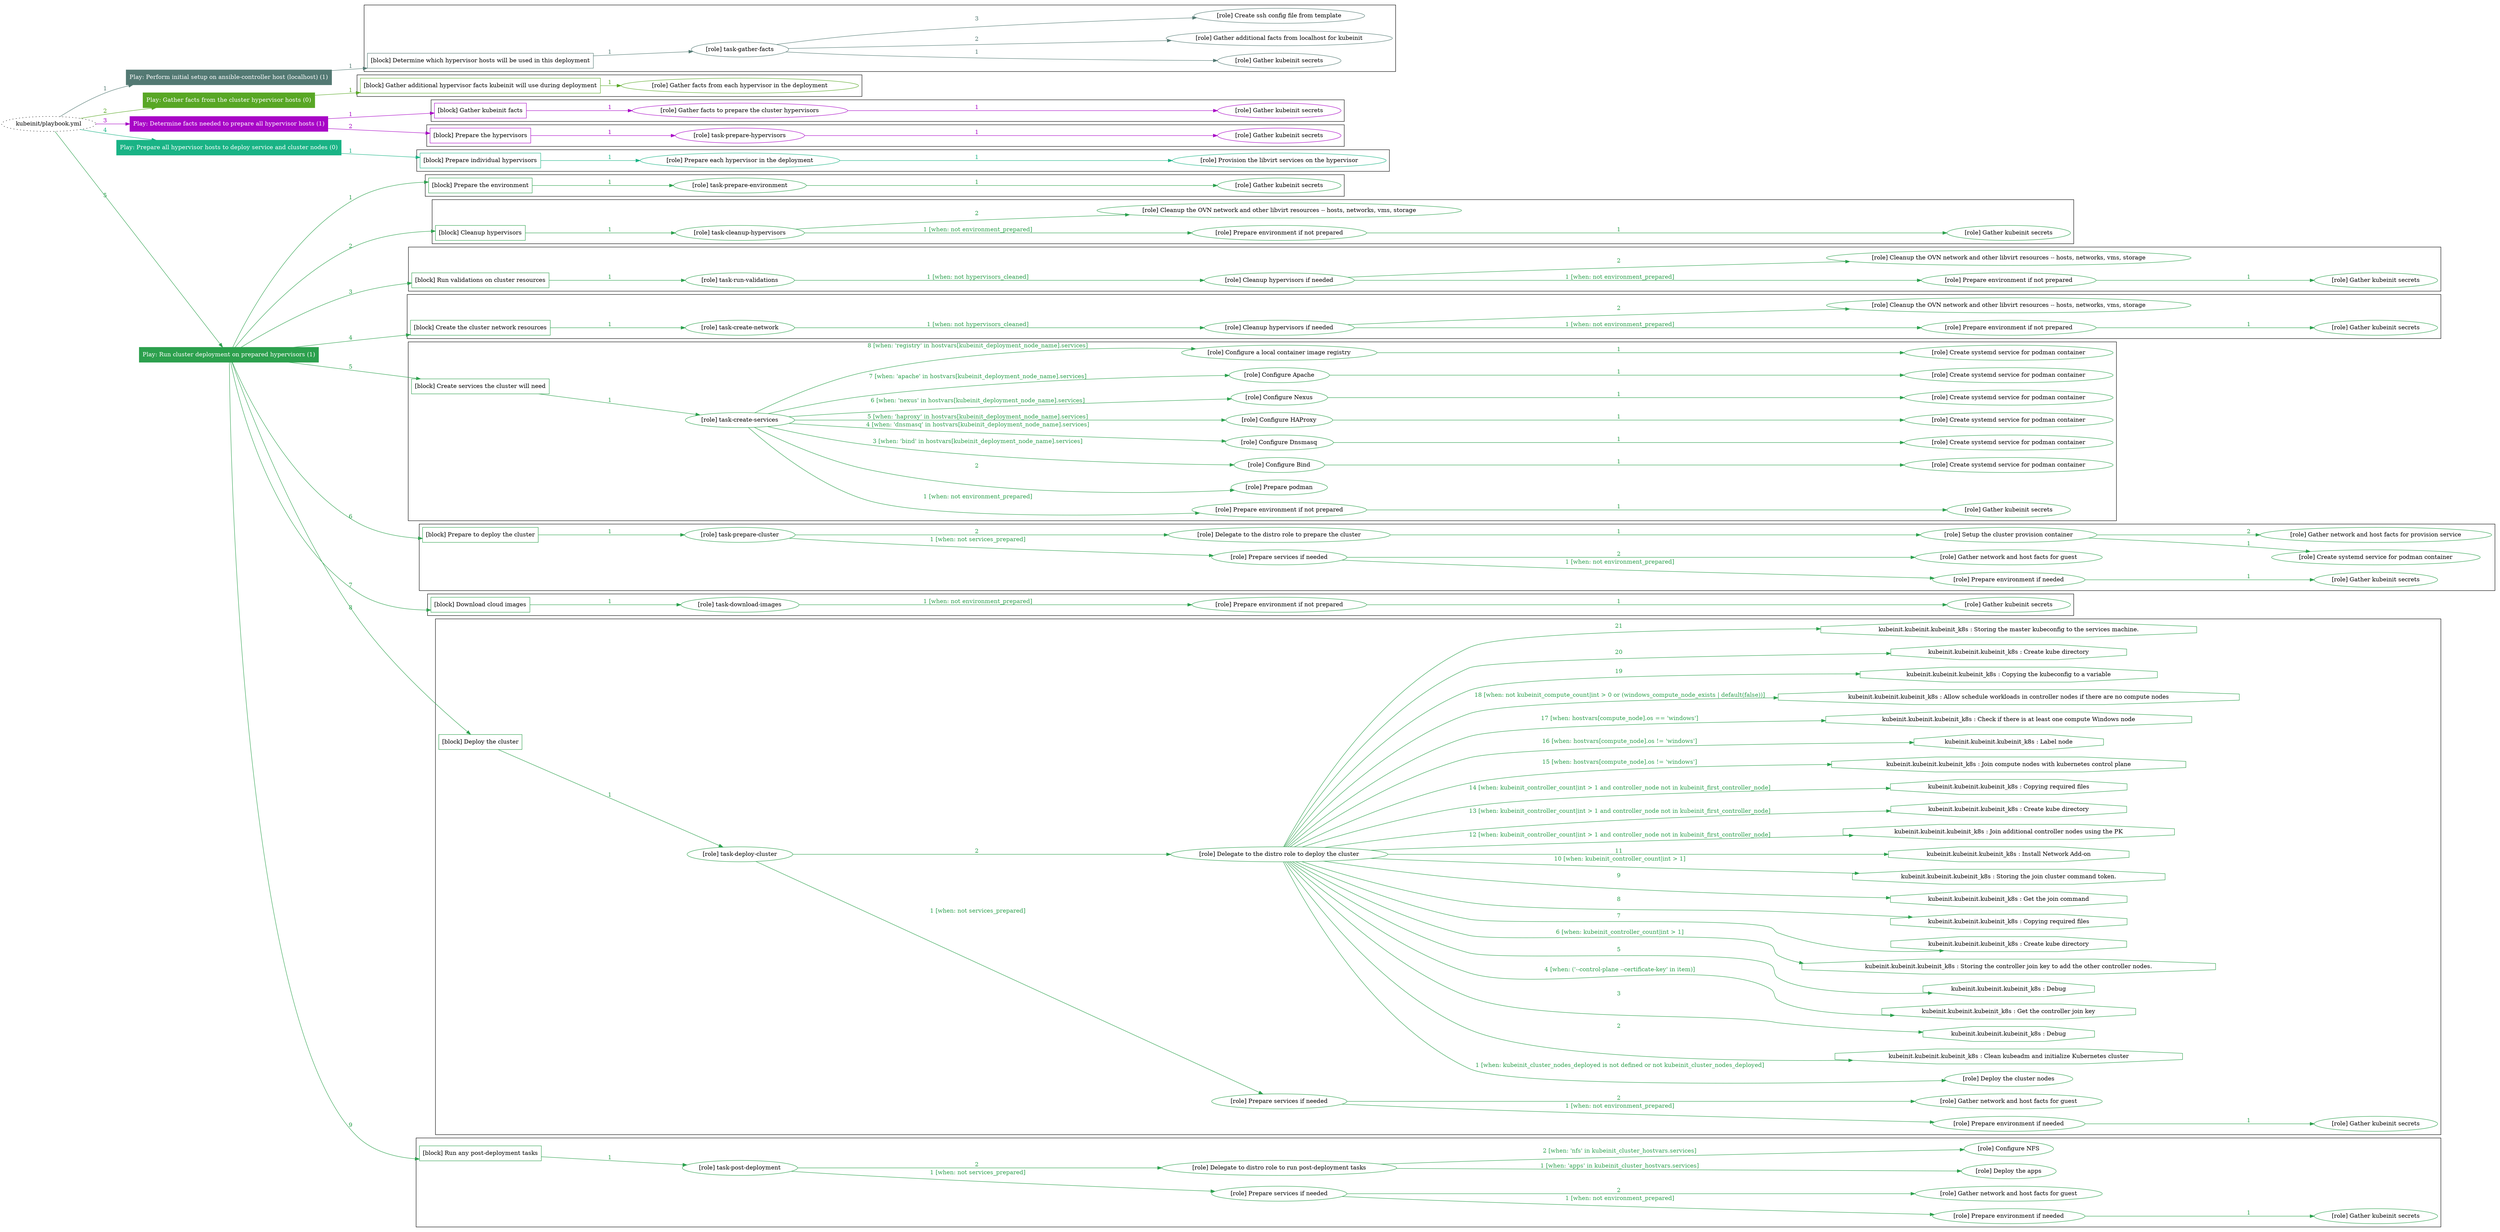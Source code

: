 digraph {
	graph [concentrate=true ordering=in rankdir=LR ratio=fill]
	edge [esep=5 sep=10]
	"kubeinit/playbook.yml" [URL="/home/runner/work/kubeinit/kubeinit/kubeinit/playbook.yml" id=playbook_3d1c54d3 style=dotted]
	"kubeinit/playbook.yml" -> play_34e3f14c [label="1 " color="#537973" fontcolor="#537973" id=edge_ba422354 labeltooltip="1 " tooltip="1 "]
	subgraph "Play: Perform initial setup on ansible-controller host (localhost) (1)" {
		play_34e3f14c [label="Play: Perform initial setup on ansible-controller host (localhost) (1)" URL="/home/runner/work/kubeinit/kubeinit/kubeinit/playbook.yml" color="#537973" fontcolor="#ffffff" id=play_34e3f14c shape=box style=filled tooltip=localhost]
		play_34e3f14c -> block_a449e15c [label=1 color="#537973" fontcolor="#537973" id=edge_c146e299 labeltooltip=1 tooltip=1]
		subgraph cluster_block_a449e15c {
			block_a449e15c [label="[block] Determine which hypervisor hosts will be used in this deployment" URL="/home/runner/work/kubeinit/kubeinit/kubeinit/playbook.yml" color="#537973" id=block_a449e15c labeltooltip="Determine which hypervisor hosts will be used in this deployment" shape=box tooltip="Determine which hypervisor hosts will be used in this deployment"]
			block_a449e15c -> role_fc31fa88 [label="1 " color="#537973" fontcolor="#537973" id=edge_93a2ab1f labeltooltip="1 " tooltip="1 "]
			subgraph "task-gather-facts" {
				role_fc31fa88 [label="[role] task-gather-facts" URL="/home/runner/work/kubeinit/kubeinit/kubeinit/playbook.yml" color="#537973" id=role_fc31fa88 tooltip="task-gather-facts"]
				role_fc31fa88 -> role_fbe7ee21 [label="1 " color="#537973" fontcolor="#537973" id=edge_195b3137 labeltooltip="1 " tooltip="1 "]
				subgraph "Gather kubeinit secrets" {
					role_fbe7ee21 [label="[role] Gather kubeinit secrets" URL="/home/runner/.ansible/collections/ansible_collections/kubeinit/kubeinit/roles/kubeinit_prepare/tasks/build_hypervisors_group.yml" color="#537973" id=role_fbe7ee21 tooltip="Gather kubeinit secrets"]
				}
				role_fc31fa88 -> role_cce95b1b [label="2 " color="#537973" fontcolor="#537973" id=edge_b106dab2 labeltooltip="2 " tooltip="2 "]
				subgraph "Gather additional facts from localhost for kubeinit" {
					role_cce95b1b [label="[role] Gather additional facts from localhost for kubeinit" URL="/home/runner/.ansible/collections/ansible_collections/kubeinit/kubeinit/roles/kubeinit_prepare/tasks/build_hypervisors_group.yml" color="#537973" id=role_cce95b1b tooltip="Gather additional facts from localhost for kubeinit"]
				}
				role_fc31fa88 -> role_def95e17 [label="3 " color="#537973" fontcolor="#537973" id=edge_06020d1e labeltooltip="3 " tooltip="3 "]
				subgraph "Create ssh config file from template" {
					role_def95e17 [label="[role] Create ssh config file from template" URL="/home/runner/.ansible/collections/ansible_collections/kubeinit/kubeinit/roles/kubeinit_prepare/tasks/build_hypervisors_group.yml" color="#537973" id=role_def95e17 tooltip="Create ssh config file from template"]
				}
			}
		}
	}
	"kubeinit/playbook.yml" -> play_a9c40af4 [label="2 " color="#58a725" fontcolor="#58a725" id=edge_fac29f0a labeltooltip="2 " tooltip="2 "]
	subgraph "Play: Gather facts from the cluster hypervisor hosts (0)" {
		play_a9c40af4 [label="Play: Gather facts from the cluster hypervisor hosts (0)" URL="/home/runner/work/kubeinit/kubeinit/kubeinit/playbook.yml" color="#58a725" fontcolor="#ffffff" id=play_a9c40af4 shape=box style=filled tooltip="Play: Gather facts from the cluster hypervisor hosts (0)"]
		play_a9c40af4 -> block_c3ae3e82 [label=1 color="#58a725" fontcolor="#58a725" id=edge_e2fa6173 labeltooltip=1 tooltip=1]
		subgraph cluster_block_c3ae3e82 {
			block_c3ae3e82 [label="[block] Gather additional hypervisor facts kubeinit will use during deployment" URL="/home/runner/work/kubeinit/kubeinit/kubeinit/playbook.yml" color="#58a725" id=block_c3ae3e82 labeltooltip="Gather additional hypervisor facts kubeinit will use during deployment" shape=box tooltip="Gather additional hypervisor facts kubeinit will use during deployment"]
			block_c3ae3e82 -> role_83cc53fd [label="1 " color="#58a725" fontcolor="#58a725" id=edge_796e55be labeltooltip="1 " tooltip="1 "]
			subgraph "Gather facts from each hypervisor in the deployment" {
				role_83cc53fd [label="[role] Gather facts from each hypervisor in the deployment" URL="/home/runner/work/kubeinit/kubeinit/kubeinit/playbook.yml" color="#58a725" id=role_83cc53fd tooltip="Gather facts from each hypervisor in the deployment"]
			}
		}
	}
	"kubeinit/playbook.yml" -> play_d1c20cba [label="3 " color="#a806c6" fontcolor="#a806c6" id=edge_00ac8c8e labeltooltip="3 " tooltip="3 "]
	subgraph "Play: Determine facts needed to prepare all hypervisor hosts (1)" {
		play_d1c20cba [label="Play: Determine facts needed to prepare all hypervisor hosts (1)" URL="/home/runner/work/kubeinit/kubeinit/kubeinit/playbook.yml" color="#a806c6" fontcolor="#ffffff" id=play_d1c20cba shape=box style=filled tooltip=localhost]
		play_d1c20cba -> block_b2009d87 [label=1 color="#a806c6" fontcolor="#a806c6" id=edge_41c57b59 labeltooltip=1 tooltip=1]
		subgraph cluster_block_b2009d87 {
			block_b2009d87 [label="[block] Gather kubeinit facts" URL="/home/runner/work/kubeinit/kubeinit/kubeinit/playbook.yml" color="#a806c6" id=block_b2009d87 labeltooltip="Gather kubeinit facts" shape=box tooltip="Gather kubeinit facts"]
			block_b2009d87 -> role_c95aac5e [label="1 " color="#a806c6" fontcolor="#a806c6" id=edge_970043c3 labeltooltip="1 " tooltip="1 "]
			subgraph "Gather facts to prepare the cluster hypervisors" {
				role_c95aac5e [label="[role] Gather facts to prepare the cluster hypervisors" URL="/home/runner/work/kubeinit/kubeinit/kubeinit/playbook.yml" color="#a806c6" id=role_c95aac5e tooltip="Gather facts to prepare the cluster hypervisors"]
				role_c95aac5e -> role_bacea937 [label="1 " color="#a806c6" fontcolor="#a806c6" id=edge_1c01259b labeltooltip="1 " tooltip="1 "]
				subgraph "Gather kubeinit secrets" {
					role_bacea937 [label="[role] Gather kubeinit secrets" URL="/home/runner/.ansible/collections/ansible_collections/kubeinit/kubeinit/roles/kubeinit_prepare/tasks/gather_kubeinit_facts.yml" color="#a806c6" id=role_bacea937 tooltip="Gather kubeinit secrets"]
				}
			}
		}
		play_d1c20cba -> block_5b5f1cf8 [label=2 color="#a806c6" fontcolor="#a806c6" id=edge_1d33f3f2 labeltooltip=2 tooltip=2]
		subgraph cluster_block_5b5f1cf8 {
			block_5b5f1cf8 [label="[block] Prepare the hypervisors" URL="/home/runner/work/kubeinit/kubeinit/kubeinit/playbook.yml" color="#a806c6" id=block_5b5f1cf8 labeltooltip="Prepare the hypervisors" shape=box tooltip="Prepare the hypervisors"]
			block_5b5f1cf8 -> role_6eaf2972 [label="1 " color="#a806c6" fontcolor="#a806c6" id=edge_9a8237da labeltooltip="1 " tooltip="1 "]
			subgraph "task-prepare-hypervisors" {
				role_6eaf2972 [label="[role] task-prepare-hypervisors" URL="/home/runner/work/kubeinit/kubeinit/kubeinit/playbook.yml" color="#a806c6" id=role_6eaf2972 tooltip="task-prepare-hypervisors"]
				role_6eaf2972 -> role_e9928bae [label="1 " color="#a806c6" fontcolor="#a806c6" id=edge_d415a535 labeltooltip="1 " tooltip="1 "]
				subgraph "Gather kubeinit secrets" {
					role_e9928bae [label="[role] Gather kubeinit secrets" URL="/home/runner/.ansible/collections/ansible_collections/kubeinit/kubeinit/roles/kubeinit_prepare/tasks/gather_kubeinit_facts.yml" color="#a806c6" id=role_e9928bae tooltip="Gather kubeinit secrets"]
				}
			}
		}
	}
	"kubeinit/playbook.yml" -> play_4783b3e7 [label="4 " color="#19b385" fontcolor="#19b385" id=edge_59658949 labeltooltip="4 " tooltip="4 "]
	subgraph "Play: Prepare all hypervisor hosts to deploy service and cluster nodes (0)" {
		play_4783b3e7 [label="Play: Prepare all hypervisor hosts to deploy service and cluster nodes (0)" URL="/home/runner/work/kubeinit/kubeinit/kubeinit/playbook.yml" color="#19b385" fontcolor="#ffffff" id=play_4783b3e7 shape=box style=filled tooltip="Play: Prepare all hypervisor hosts to deploy service and cluster nodes (0)"]
		play_4783b3e7 -> block_51470fb3 [label=1 color="#19b385" fontcolor="#19b385" id=edge_9512cf09 labeltooltip=1 tooltip=1]
		subgraph cluster_block_51470fb3 {
			block_51470fb3 [label="[block] Prepare individual hypervisors" URL="/home/runner/work/kubeinit/kubeinit/kubeinit/playbook.yml" color="#19b385" id=block_51470fb3 labeltooltip="Prepare individual hypervisors" shape=box tooltip="Prepare individual hypervisors"]
			block_51470fb3 -> role_f54a72de [label="1 " color="#19b385" fontcolor="#19b385" id=edge_20a198d0 labeltooltip="1 " tooltip="1 "]
			subgraph "Prepare each hypervisor in the deployment" {
				role_f54a72de [label="[role] Prepare each hypervisor in the deployment" URL="/home/runner/work/kubeinit/kubeinit/kubeinit/playbook.yml" color="#19b385" id=role_f54a72de tooltip="Prepare each hypervisor in the deployment"]
				role_f54a72de -> role_c930fb44 [label="1 " color="#19b385" fontcolor="#19b385" id=edge_65074cf0 labeltooltip="1 " tooltip="1 "]
				subgraph "Provision the libvirt services on the hypervisor" {
					role_c930fb44 [label="[role] Provision the libvirt services on the hypervisor" URL="/home/runner/.ansible/collections/ansible_collections/kubeinit/kubeinit/roles/kubeinit_prepare/tasks/prepare_hypervisor.yml" color="#19b385" id=role_c930fb44 tooltip="Provision the libvirt services on the hypervisor"]
				}
			}
		}
	}
	"kubeinit/playbook.yml" -> play_238dae2f [label="5 " color="#2ca04d" fontcolor="#2ca04d" id=edge_5969255d labeltooltip="5 " tooltip="5 "]
	subgraph "Play: Run cluster deployment on prepared hypervisors (1)" {
		play_238dae2f [label="Play: Run cluster deployment on prepared hypervisors (1)" URL="/home/runner/work/kubeinit/kubeinit/kubeinit/playbook.yml" color="#2ca04d" fontcolor="#ffffff" id=play_238dae2f shape=box style=filled tooltip=localhost]
		play_238dae2f -> block_389d0cea [label=1 color="#2ca04d" fontcolor="#2ca04d" id=edge_8c6f3144 labeltooltip=1 tooltip=1]
		subgraph cluster_block_389d0cea {
			block_389d0cea [label="[block] Prepare the environment" URL="/home/runner/work/kubeinit/kubeinit/kubeinit/playbook.yml" color="#2ca04d" id=block_389d0cea labeltooltip="Prepare the environment" shape=box tooltip="Prepare the environment"]
			block_389d0cea -> role_d52081c8 [label="1 " color="#2ca04d" fontcolor="#2ca04d" id=edge_3682d964 labeltooltip="1 " tooltip="1 "]
			subgraph "task-prepare-environment" {
				role_d52081c8 [label="[role] task-prepare-environment" URL="/home/runner/work/kubeinit/kubeinit/kubeinit/playbook.yml" color="#2ca04d" id=role_d52081c8 tooltip="task-prepare-environment"]
				role_d52081c8 -> role_f763b948 [label="1 " color="#2ca04d" fontcolor="#2ca04d" id=edge_3dd63efd labeltooltip="1 " tooltip="1 "]
				subgraph "Gather kubeinit secrets" {
					role_f763b948 [label="[role] Gather kubeinit secrets" URL="/home/runner/.ansible/collections/ansible_collections/kubeinit/kubeinit/roles/kubeinit_prepare/tasks/gather_kubeinit_facts.yml" color="#2ca04d" id=role_f763b948 tooltip="Gather kubeinit secrets"]
				}
			}
		}
		play_238dae2f -> block_16727ac0 [label=2 color="#2ca04d" fontcolor="#2ca04d" id=edge_def50973 labeltooltip=2 tooltip=2]
		subgraph cluster_block_16727ac0 {
			block_16727ac0 [label="[block] Cleanup hypervisors" URL="/home/runner/work/kubeinit/kubeinit/kubeinit/playbook.yml" color="#2ca04d" id=block_16727ac0 labeltooltip="Cleanup hypervisors" shape=box tooltip="Cleanup hypervisors"]
			block_16727ac0 -> role_9e560ac0 [label="1 " color="#2ca04d" fontcolor="#2ca04d" id=edge_7a18aca5 labeltooltip="1 " tooltip="1 "]
			subgraph "task-cleanup-hypervisors" {
				role_9e560ac0 [label="[role] task-cleanup-hypervisors" URL="/home/runner/work/kubeinit/kubeinit/kubeinit/playbook.yml" color="#2ca04d" id=role_9e560ac0 tooltip="task-cleanup-hypervisors"]
				role_9e560ac0 -> role_20b84a6a [label="1 [when: not environment_prepared]" color="#2ca04d" fontcolor="#2ca04d" id=edge_2dd94b78 labeltooltip="1 [when: not environment_prepared]" tooltip="1 [when: not environment_prepared]"]
				subgraph "Prepare environment if not prepared" {
					role_20b84a6a [label="[role] Prepare environment if not prepared" URL="/home/runner/.ansible/collections/ansible_collections/kubeinit/kubeinit/roles/kubeinit_prepare/tasks/cleanup_hypervisors.yml" color="#2ca04d" id=role_20b84a6a tooltip="Prepare environment if not prepared"]
					role_20b84a6a -> role_b3a4b4e6 [label="1 " color="#2ca04d" fontcolor="#2ca04d" id=edge_98875c25 labeltooltip="1 " tooltip="1 "]
					subgraph "Gather kubeinit secrets" {
						role_b3a4b4e6 [label="[role] Gather kubeinit secrets" URL="/home/runner/.ansible/collections/ansible_collections/kubeinit/kubeinit/roles/kubeinit_prepare/tasks/gather_kubeinit_facts.yml" color="#2ca04d" id=role_b3a4b4e6 tooltip="Gather kubeinit secrets"]
					}
				}
				role_9e560ac0 -> role_6f4b28be [label="2 " color="#2ca04d" fontcolor="#2ca04d" id=edge_bfdd7cbe labeltooltip="2 " tooltip="2 "]
				subgraph "Cleanup the OVN network and other libvirt resources -- hosts, networks, vms, storage" {
					role_6f4b28be [label="[role] Cleanup the OVN network and other libvirt resources -- hosts, networks, vms, storage" URL="/home/runner/.ansible/collections/ansible_collections/kubeinit/kubeinit/roles/kubeinit_prepare/tasks/cleanup_hypervisors.yml" color="#2ca04d" id=role_6f4b28be tooltip="Cleanup the OVN network and other libvirt resources -- hosts, networks, vms, storage"]
				}
			}
		}
		play_238dae2f -> block_6cc085a5 [label=3 color="#2ca04d" fontcolor="#2ca04d" id=edge_d88a8f48 labeltooltip=3 tooltip=3]
		subgraph cluster_block_6cc085a5 {
			block_6cc085a5 [label="[block] Run validations on cluster resources" URL="/home/runner/work/kubeinit/kubeinit/kubeinit/playbook.yml" color="#2ca04d" id=block_6cc085a5 labeltooltip="Run validations on cluster resources" shape=box tooltip="Run validations on cluster resources"]
			block_6cc085a5 -> role_8a5242a8 [label="1 " color="#2ca04d" fontcolor="#2ca04d" id=edge_a10c0870 labeltooltip="1 " tooltip="1 "]
			subgraph "task-run-validations" {
				role_8a5242a8 [label="[role] task-run-validations" URL="/home/runner/work/kubeinit/kubeinit/kubeinit/playbook.yml" color="#2ca04d" id=role_8a5242a8 tooltip="task-run-validations"]
				role_8a5242a8 -> role_14b2578a [label="1 [when: not hypervisors_cleaned]" color="#2ca04d" fontcolor="#2ca04d" id=edge_13342ff6 labeltooltip="1 [when: not hypervisors_cleaned]" tooltip="1 [when: not hypervisors_cleaned]"]
				subgraph "Cleanup hypervisors if needed" {
					role_14b2578a [label="[role] Cleanup hypervisors if needed" URL="/home/runner/.ansible/collections/ansible_collections/kubeinit/kubeinit/roles/kubeinit_validations/tasks/main.yml" color="#2ca04d" id=role_14b2578a tooltip="Cleanup hypervisors if needed"]
					role_14b2578a -> role_c629e3a2 [label="1 [when: not environment_prepared]" color="#2ca04d" fontcolor="#2ca04d" id=edge_1f990ad4 labeltooltip="1 [when: not environment_prepared]" tooltip="1 [when: not environment_prepared]"]
					subgraph "Prepare environment if not prepared" {
						role_c629e3a2 [label="[role] Prepare environment if not prepared" URL="/home/runner/.ansible/collections/ansible_collections/kubeinit/kubeinit/roles/kubeinit_prepare/tasks/cleanup_hypervisors.yml" color="#2ca04d" id=role_c629e3a2 tooltip="Prepare environment if not prepared"]
						role_c629e3a2 -> role_6c6f77de [label="1 " color="#2ca04d" fontcolor="#2ca04d" id=edge_3416411b labeltooltip="1 " tooltip="1 "]
						subgraph "Gather kubeinit secrets" {
							role_6c6f77de [label="[role] Gather kubeinit secrets" URL="/home/runner/.ansible/collections/ansible_collections/kubeinit/kubeinit/roles/kubeinit_prepare/tasks/gather_kubeinit_facts.yml" color="#2ca04d" id=role_6c6f77de tooltip="Gather kubeinit secrets"]
						}
					}
					role_14b2578a -> role_f420e5c6 [label="2 " color="#2ca04d" fontcolor="#2ca04d" id=edge_03674672 labeltooltip="2 " tooltip="2 "]
					subgraph "Cleanup the OVN network and other libvirt resources -- hosts, networks, vms, storage" {
						role_f420e5c6 [label="[role] Cleanup the OVN network and other libvirt resources -- hosts, networks, vms, storage" URL="/home/runner/.ansible/collections/ansible_collections/kubeinit/kubeinit/roles/kubeinit_prepare/tasks/cleanup_hypervisors.yml" color="#2ca04d" id=role_f420e5c6 tooltip="Cleanup the OVN network and other libvirt resources -- hosts, networks, vms, storage"]
					}
				}
			}
		}
		play_238dae2f -> block_fb2be4f1 [label=4 color="#2ca04d" fontcolor="#2ca04d" id=edge_6b785aa6 labeltooltip=4 tooltip=4]
		subgraph cluster_block_fb2be4f1 {
			block_fb2be4f1 [label="[block] Create the cluster network resources" URL="/home/runner/work/kubeinit/kubeinit/kubeinit/playbook.yml" color="#2ca04d" id=block_fb2be4f1 labeltooltip="Create the cluster network resources" shape=box tooltip="Create the cluster network resources"]
			block_fb2be4f1 -> role_45ac49bf [label="1 " color="#2ca04d" fontcolor="#2ca04d" id=edge_e499bef2 labeltooltip="1 " tooltip="1 "]
			subgraph "task-create-network" {
				role_45ac49bf [label="[role] task-create-network" URL="/home/runner/work/kubeinit/kubeinit/kubeinit/playbook.yml" color="#2ca04d" id=role_45ac49bf tooltip="task-create-network"]
				role_45ac49bf -> role_d655f3ea [label="1 [when: not hypervisors_cleaned]" color="#2ca04d" fontcolor="#2ca04d" id=edge_71d8e077 labeltooltip="1 [when: not hypervisors_cleaned]" tooltip="1 [when: not hypervisors_cleaned]"]
				subgraph "Cleanup hypervisors if needed" {
					role_d655f3ea [label="[role] Cleanup hypervisors if needed" URL="/home/runner/.ansible/collections/ansible_collections/kubeinit/kubeinit/roles/kubeinit_libvirt/tasks/create_network.yml" color="#2ca04d" id=role_d655f3ea tooltip="Cleanup hypervisors if needed"]
					role_d655f3ea -> role_72ac945f [label="1 [when: not environment_prepared]" color="#2ca04d" fontcolor="#2ca04d" id=edge_5d404f36 labeltooltip="1 [when: not environment_prepared]" tooltip="1 [when: not environment_prepared]"]
					subgraph "Prepare environment if not prepared" {
						role_72ac945f [label="[role] Prepare environment if not prepared" URL="/home/runner/.ansible/collections/ansible_collections/kubeinit/kubeinit/roles/kubeinit_prepare/tasks/cleanup_hypervisors.yml" color="#2ca04d" id=role_72ac945f tooltip="Prepare environment if not prepared"]
						role_72ac945f -> role_2713e188 [label="1 " color="#2ca04d" fontcolor="#2ca04d" id=edge_14cc6664 labeltooltip="1 " tooltip="1 "]
						subgraph "Gather kubeinit secrets" {
							role_2713e188 [label="[role] Gather kubeinit secrets" URL="/home/runner/.ansible/collections/ansible_collections/kubeinit/kubeinit/roles/kubeinit_prepare/tasks/gather_kubeinit_facts.yml" color="#2ca04d" id=role_2713e188 tooltip="Gather kubeinit secrets"]
						}
					}
					role_d655f3ea -> role_ea132d51 [label="2 " color="#2ca04d" fontcolor="#2ca04d" id=edge_1ccc974a labeltooltip="2 " tooltip="2 "]
					subgraph "Cleanup the OVN network and other libvirt resources -- hosts, networks, vms, storage" {
						role_ea132d51 [label="[role] Cleanup the OVN network and other libvirt resources -- hosts, networks, vms, storage" URL="/home/runner/.ansible/collections/ansible_collections/kubeinit/kubeinit/roles/kubeinit_prepare/tasks/cleanup_hypervisors.yml" color="#2ca04d" id=role_ea132d51 tooltip="Cleanup the OVN network and other libvirt resources -- hosts, networks, vms, storage"]
					}
				}
			}
		}
		play_238dae2f -> block_449f3249 [label=5 color="#2ca04d" fontcolor="#2ca04d" id=edge_950f6b8f labeltooltip=5 tooltip=5]
		subgraph cluster_block_449f3249 {
			block_449f3249 [label="[block] Create services the cluster will need" URL="/home/runner/work/kubeinit/kubeinit/kubeinit/playbook.yml" color="#2ca04d" id=block_449f3249 labeltooltip="Create services the cluster will need" shape=box tooltip="Create services the cluster will need"]
			block_449f3249 -> role_740e2c02 [label="1 " color="#2ca04d" fontcolor="#2ca04d" id=edge_eb522331 labeltooltip="1 " tooltip="1 "]
			subgraph "task-create-services" {
				role_740e2c02 [label="[role] task-create-services" URL="/home/runner/work/kubeinit/kubeinit/kubeinit/playbook.yml" color="#2ca04d" id=role_740e2c02 tooltip="task-create-services"]
				role_740e2c02 -> role_cdeb3e64 [label="1 [when: not environment_prepared]" color="#2ca04d" fontcolor="#2ca04d" id=edge_da9978ce labeltooltip="1 [when: not environment_prepared]" tooltip="1 [when: not environment_prepared]"]
				subgraph "Prepare environment if not prepared" {
					role_cdeb3e64 [label="[role] Prepare environment if not prepared" URL="/home/runner/.ansible/collections/ansible_collections/kubeinit/kubeinit/roles/kubeinit_services/tasks/main.yml" color="#2ca04d" id=role_cdeb3e64 tooltip="Prepare environment if not prepared"]
					role_cdeb3e64 -> role_92105984 [label="1 " color="#2ca04d" fontcolor="#2ca04d" id=edge_c3332ed3 labeltooltip="1 " tooltip="1 "]
					subgraph "Gather kubeinit secrets" {
						role_92105984 [label="[role] Gather kubeinit secrets" URL="/home/runner/.ansible/collections/ansible_collections/kubeinit/kubeinit/roles/kubeinit_prepare/tasks/gather_kubeinit_facts.yml" color="#2ca04d" id=role_92105984 tooltip="Gather kubeinit secrets"]
					}
				}
				role_740e2c02 -> role_710ce766 [label="2 " color="#2ca04d" fontcolor="#2ca04d" id=edge_9bd2187c labeltooltip="2 " tooltip="2 "]
				subgraph "Prepare podman" {
					role_710ce766 [label="[role] Prepare podman" URL="/home/runner/.ansible/collections/ansible_collections/kubeinit/kubeinit/roles/kubeinit_services/tasks/00_create_service_pod.yml" color="#2ca04d" id=role_710ce766 tooltip="Prepare podman"]
				}
				role_740e2c02 -> role_b27f79ba [label="3 [when: 'bind' in hostvars[kubeinit_deployment_node_name].services]" color="#2ca04d" fontcolor="#2ca04d" id=edge_8f96a262 labeltooltip="3 [when: 'bind' in hostvars[kubeinit_deployment_node_name].services]" tooltip="3 [when: 'bind' in hostvars[kubeinit_deployment_node_name].services]"]
				subgraph "Configure Bind" {
					role_b27f79ba [label="[role] Configure Bind" URL="/home/runner/.ansible/collections/ansible_collections/kubeinit/kubeinit/roles/kubeinit_services/tasks/start_services_containers.yml" color="#2ca04d" id=role_b27f79ba tooltip="Configure Bind"]
					role_b27f79ba -> role_d8dca93e [label="1 " color="#2ca04d" fontcolor="#2ca04d" id=edge_1098361b labeltooltip="1 " tooltip="1 "]
					subgraph "Create systemd service for podman container" {
						role_d8dca93e [label="[role] Create systemd service for podman container" URL="/home/runner/.ansible/collections/ansible_collections/kubeinit/kubeinit/roles/kubeinit_bind/tasks/main.yml" color="#2ca04d" id=role_d8dca93e tooltip="Create systemd service for podman container"]
					}
				}
				role_740e2c02 -> role_62b4ab34 [label="4 [when: 'dnsmasq' in hostvars[kubeinit_deployment_node_name].services]" color="#2ca04d" fontcolor="#2ca04d" id=edge_33c986df labeltooltip="4 [when: 'dnsmasq' in hostvars[kubeinit_deployment_node_name].services]" tooltip="4 [when: 'dnsmasq' in hostvars[kubeinit_deployment_node_name].services]"]
				subgraph "Configure Dnsmasq" {
					role_62b4ab34 [label="[role] Configure Dnsmasq" URL="/home/runner/.ansible/collections/ansible_collections/kubeinit/kubeinit/roles/kubeinit_services/tasks/start_services_containers.yml" color="#2ca04d" id=role_62b4ab34 tooltip="Configure Dnsmasq"]
					role_62b4ab34 -> role_9b54d022 [label="1 " color="#2ca04d" fontcolor="#2ca04d" id=edge_d1038f17 labeltooltip="1 " tooltip="1 "]
					subgraph "Create systemd service for podman container" {
						role_9b54d022 [label="[role] Create systemd service for podman container" URL="/home/runner/.ansible/collections/ansible_collections/kubeinit/kubeinit/roles/kubeinit_dnsmasq/tasks/main.yml" color="#2ca04d" id=role_9b54d022 tooltip="Create systemd service for podman container"]
					}
				}
				role_740e2c02 -> role_507e18e3 [label="5 [when: 'haproxy' in hostvars[kubeinit_deployment_node_name].services]" color="#2ca04d" fontcolor="#2ca04d" id=edge_2ab154a0 labeltooltip="5 [when: 'haproxy' in hostvars[kubeinit_deployment_node_name].services]" tooltip="5 [when: 'haproxy' in hostvars[kubeinit_deployment_node_name].services]"]
				subgraph "Configure HAProxy" {
					role_507e18e3 [label="[role] Configure HAProxy" URL="/home/runner/.ansible/collections/ansible_collections/kubeinit/kubeinit/roles/kubeinit_services/tasks/start_services_containers.yml" color="#2ca04d" id=role_507e18e3 tooltip="Configure HAProxy"]
					role_507e18e3 -> role_3c4dac5f [label="1 " color="#2ca04d" fontcolor="#2ca04d" id=edge_1c966a42 labeltooltip="1 " tooltip="1 "]
					subgraph "Create systemd service for podman container" {
						role_3c4dac5f [label="[role] Create systemd service for podman container" URL="/home/runner/.ansible/collections/ansible_collections/kubeinit/kubeinit/roles/kubeinit_haproxy/tasks/main.yml" color="#2ca04d" id=role_3c4dac5f tooltip="Create systemd service for podman container"]
					}
				}
				role_740e2c02 -> role_1f727988 [label="6 [when: 'nexus' in hostvars[kubeinit_deployment_node_name].services]" color="#2ca04d" fontcolor="#2ca04d" id=edge_49fc5cc2 labeltooltip="6 [when: 'nexus' in hostvars[kubeinit_deployment_node_name].services]" tooltip="6 [when: 'nexus' in hostvars[kubeinit_deployment_node_name].services]"]
				subgraph "Configure Nexus" {
					role_1f727988 [label="[role] Configure Nexus" URL="/home/runner/.ansible/collections/ansible_collections/kubeinit/kubeinit/roles/kubeinit_services/tasks/start_services_containers.yml" color="#2ca04d" id=role_1f727988 tooltip="Configure Nexus"]
					role_1f727988 -> role_64cf9f16 [label="1 " color="#2ca04d" fontcolor="#2ca04d" id=edge_8db474f6 labeltooltip="1 " tooltip="1 "]
					subgraph "Create systemd service for podman container" {
						role_64cf9f16 [label="[role] Create systemd service for podman container" URL="/home/runner/.ansible/collections/ansible_collections/kubeinit/kubeinit/roles/kubeinit_nexus/tasks/main.yml" color="#2ca04d" id=role_64cf9f16 tooltip="Create systemd service for podman container"]
					}
				}
				role_740e2c02 -> role_e4e3d8ad [label="7 [when: 'apache' in hostvars[kubeinit_deployment_node_name].services]" color="#2ca04d" fontcolor="#2ca04d" id=edge_cb79c4ed labeltooltip="7 [when: 'apache' in hostvars[kubeinit_deployment_node_name].services]" tooltip="7 [when: 'apache' in hostvars[kubeinit_deployment_node_name].services]"]
				subgraph "Configure Apache" {
					role_e4e3d8ad [label="[role] Configure Apache" URL="/home/runner/.ansible/collections/ansible_collections/kubeinit/kubeinit/roles/kubeinit_services/tasks/start_services_containers.yml" color="#2ca04d" id=role_e4e3d8ad tooltip="Configure Apache"]
					role_e4e3d8ad -> role_38b1009c [label="1 " color="#2ca04d" fontcolor="#2ca04d" id=edge_dd87c0b5 labeltooltip="1 " tooltip="1 "]
					subgraph "Create systemd service for podman container" {
						role_38b1009c [label="[role] Create systemd service for podman container" URL="/home/runner/.ansible/collections/ansible_collections/kubeinit/kubeinit/roles/kubeinit_apache/tasks/main.yml" color="#2ca04d" id=role_38b1009c tooltip="Create systemd service for podman container"]
					}
				}
				role_740e2c02 -> role_c71b42fa [label="8 [when: 'registry' in hostvars[kubeinit_deployment_node_name].services]" color="#2ca04d" fontcolor="#2ca04d" id=edge_27941a9a labeltooltip="8 [when: 'registry' in hostvars[kubeinit_deployment_node_name].services]" tooltip="8 [when: 'registry' in hostvars[kubeinit_deployment_node_name].services]"]
				subgraph "Configure a local container image registry" {
					role_c71b42fa [label="[role] Configure a local container image registry" URL="/home/runner/.ansible/collections/ansible_collections/kubeinit/kubeinit/roles/kubeinit_services/tasks/start_services_containers.yml" color="#2ca04d" id=role_c71b42fa tooltip="Configure a local container image registry"]
					role_c71b42fa -> role_2ec375d7 [label="1 " color="#2ca04d" fontcolor="#2ca04d" id=edge_f03a85f8 labeltooltip="1 " tooltip="1 "]
					subgraph "Create systemd service for podman container" {
						role_2ec375d7 [label="[role] Create systemd service for podman container" URL="/home/runner/.ansible/collections/ansible_collections/kubeinit/kubeinit/roles/kubeinit_registry/tasks/main.yml" color="#2ca04d" id=role_2ec375d7 tooltip="Create systemd service for podman container"]
					}
				}
			}
		}
		play_238dae2f -> block_eeec57fe [label=6 color="#2ca04d" fontcolor="#2ca04d" id=edge_aed1cacb labeltooltip=6 tooltip=6]
		subgraph cluster_block_eeec57fe {
			block_eeec57fe [label="[block] Prepare to deploy the cluster" URL="/home/runner/work/kubeinit/kubeinit/kubeinit/playbook.yml" color="#2ca04d" id=block_eeec57fe labeltooltip="Prepare to deploy the cluster" shape=box tooltip="Prepare to deploy the cluster"]
			block_eeec57fe -> role_3880cde2 [label="1 " color="#2ca04d" fontcolor="#2ca04d" id=edge_bfaa6d9d labeltooltip="1 " tooltip="1 "]
			subgraph "task-prepare-cluster" {
				role_3880cde2 [label="[role] task-prepare-cluster" URL="/home/runner/work/kubeinit/kubeinit/kubeinit/playbook.yml" color="#2ca04d" id=role_3880cde2 tooltip="task-prepare-cluster"]
				role_3880cde2 -> role_87a7e190 [label="1 [when: not services_prepared]" color="#2ca04d" fontcolor="#2ca04d" id=edge_b3a08238 labeltooltip="1 [when: not services_prepared]" tooltip="1 [when: not services_prepared]"]
				subgraph "Prepare services if needed" {
					role_87a7e190 [label="[role] Prepare services if needed" URL="/home/runner/.ansible/collections/ansible_collections/kubeinit/kubeinit/roles/kubeinit_prepare/tasks/prepare_cluster.yml" color="#2ca04d" id=role_87a7e190 tooltip="Prepare services if needed"]
					role_87a7e190 -> role_c04de337 [label="1 [when: not environment_prepared]" color="#2ca04d" fontcolor="#2ca04d" id=edge_d643a667 labeltooltip="1 [when: not environment_prepared]" tooltip="1 [when: not environment_prepared]"]
					subgraph "Prepare environment if needed" {
						role_c04de337 [label="[role] Prepare environment if needed" URL="/home/runner/.ansible/collections/ansible_collections/kubeinit/kubeinit/roles/kubeinit_services/tasks/prepare_services.yml" color="#2ca04d" id=role_c04de337 tooltip="Prepare environment if needed"]
						role_c04de337 -> role_5055ed4d [label="1 " color="#2ca04d" fontcolor="#2ca04d" id=edge_5b7c5ee4 labeltooltip="1 " tooltip="1 "]
						subgraph "Gather kubeinit secrets" {
							role_5055ed4d [label="[role] Gather kubeinit secrets" URL="/home/runner/.ansible/collections/ansible_collections/kubeinit/kubeinit/roles/kubeinit_prepare/tasks/gather_kubeinit_facts.yml" color="#2ca04d" id=role_5055ed4d tooltip="Gather kubeinit secrets"]
						}
					}
					role_87a7e190 -> role_3737a0ef [label="2 " color="#2ca04d" fontcolor="#2ca04d" id=edge_c952575f labeltooltip="2 " tooltip="2 "]
					subgraph "Gather network and host facts for guest" {
						role_3737a0ef [label="[role] Gather network and host facts for guest" URL="/home/runner/.ansible/collections/ansible_collections/kubeinit/kubeinit/roles/kubeinit_services/tasks/prepare_services.yml" color="#2ca04d" id=role_3737a0ef tooltip="Gather network and host facts for guest"]
					}
				}
				role_3880cde2 -> role_d8d63d9f [label="2 " color="#2ca04d" fontcolor="#2ca04d" id=edge_4e5cc18d labeltooltip="2 " tooltip="2 "]
				subgraph "Delegate to the distro role to prepare the cluster" {
					role_d8d63d9f [label="[role] Delegate to the distro role to prepare the cluster" URL="/home/runner/.ansible/collections/ansible_collections/kubeinit/kubeinit/roles/kubeinit_prepare/tasks/prepare_cluster.yml" color="#2ca04d" id=role_d8d63d9f tooltip="Delegate to the distro role to prepare the cluster"]
					role_d8d63d9f -> role_948400d5 [label="1 " color="#2ca04d" fontcolor="#2ca04d" id=edge_62cbb1c0 labeltooltip="1 " tooltip="1 "]
					subgraph "Setup the cluster provision container" {
						role_948400d5 [label="[role] Setup the cluster provision container" URL="/home/runner/.ansible/collections/ansible_collections/kubeinit/kubeinit/roles/kubeinit_k8s/tasks/prepare_cluster.yml" color="#2ca04d" id=role_948400d5 tooltip="Setup the cluster provision container"]
						role_948400d5 -> role_f66dc7fd [label="1 " color="#2ca04d" fontcolor="#2ca04d" id=edge_2d7f35f7 labeltooltip="1 " tooltip="1 "]
						subgraph "Create systemd service for podman container" {
							role_f66dc7fd [label="[role] Create systemd service for podman container" URL="/home/runner/.ansible/collections/ansible_collections/kubeinit/kubeinit/roles/kubeinit_services/tasks/create_provision_container.yml" color="#2ca04d" id=role_f66dc7fd tooltip="Create systemd service for podman container"]
						}
						role_948400d5 -> role_9722dc4c [label="2 " color="#2ca04d" fontcolor="#2ca04d" id=edge_f7516a36 labeltooltip="2 " tooltip="2 "]
						subgraph "Gather network and host facts for provision service" {
							role_9722dc4c [label="[role] Gather network and host facts for provision service" URL="/home/runner/.ansible/collections/ansible_collections/kubeinit/kubeinit/roles/kubeinit_services/tasks/create_provision_container.yml" color="#2ca04d" id=role_9722dc4c tooltip="Gather network and host facts for provision service"]
						}
					}
				}
			}
		}
		play_238dae2f -> block_deb55a29 [label=7 color="#2ca04d" fontcolor="#2ca04d" id=edge_2ada64f9 labeltooltip=7 tooltip=7]
		subgraph cluster_block_deb55a29 {
			block_deb55a29 [label="[block] Download cloud images" URL="/home/runner/work/kubeinit/kubeinit/kubeinit/playbook.yml" color="#2ca04d" id=block_deb55a29 labeltooltip="Download cloud images" shape=box tooltip="Download cloud images"]
			block_deb55a29 -> role_220b044a [label="1 " color="#2ca04d" fontcolor="#2ca04d" id=edge_954cdd06 labeltooltip="1 " tooltip="1 "]
			subgraph "task-download-images" {
				role_220b044a [label="[role] task-download-images" URL="/home/runner/work/kubeinit/kubeinit/kubeinit/playbook.yml" color="#2ca04d" id=role_220b044a tooltip="task-download-images"]
				role_220b044a -> role_8df1c90d [label="1 [when: not environment_prepared]" color="#2ca04d" fontcolor="#2ca04d" id=edge_6714a19f labeltooltip="1 [when: not environment_prepared]" tooltip="1 [when: not environment_prepared]"]
				subgraph "Prepare environment if not prepared" {
					role_8df1c90d [label="[role] Prepare environment if not prepared" URL="/home/runner/.ansible/collections/ansible_collections/kubeinit/kubeinit/roles/kubeinit_libvirt/tasks/download_cloud_images.yml" color="#2ca04d" id=role_8df1c90d tooltip="Prepare environment if not prepared"]
					role_8df1c90d -> role_87031ca4 [label="1 " color="#2ca04d" fontcolor="#2ca04d" id=edge_3e3bcd70 labeltooltip="1 " tooltip="1 "]
					subgraph "Gather kubeinit secrets" {
						role_87031ca4 [label="[role] Gather kubeinit secrets" URL="/home/runner/.ansible/collections/ansible_collections/kubeinit/kubeinit/roles/kubeinit_prepare/tasks/gather_kubeinit_facts.yml" color="#2ca04d" id=role_87031ca4 tooltip="Gather kubeinit secrets"]
					}
				}
			}
		}
		play_238dae2f -> block_8fc766c5 [label=8 color="#2ca04d" fontcolor="#2ca04d" id=edge_c5d9a138 labeltooltip=8 tooltip=8]
		subgraph cluster_block_8fc766c5 {
			block_8fc766c5 [label="[block] Deploy the cluster" URL="/home/runner/work/kubeinit/kubeinit/kubeinit/playbook.yml" color="#2ca04d" id=block_8fc766c5 labeltooltip="Deploy the cluster" shape=box tooltip="Deploy the cluster"]
			block_8fc766c5 -> role_ad53c173 [label="1 " color="#2ca04d" fontcolor="#2ca04d" id=edge_b4658a72 labeltooltip="1 " tooltip="1 "]
			subgraph "task-deploy-cluster" {
				role_ad53c173 [label="[role] task-deploy-cluster" URL="/home/runner/work/kubeinit/kubeinit/kubeinit/playbook.yml" color="#2ca04d" id=role_ad53c173 tooltip="task-deploy-cluster"]
				role_ad53c173 -> role_39a1cd3b [label="1 [when: not services_prepared]" color="#2ca04d" fontcolor="#2ca04d" id=edge_d2787cca labeltooltip="1 [when: not services_prepared]" tooltip="1 [when: not services_prepared]"]
				subgraph "Prepare services if needed" {
					role_39a1cd3b [label="[role] Prepare services if needed" URL="/home/runner/.ansible/collections/ansible_collections/kubeinit/kubeinit/roles/kubeinit_prepare/tasks/deploy_cluster.yml" color="#2ca04d" id=role_39a1cd3b tooltip="Prepare services if needed"]
					role_39a1cd3b -> role_bb9e117e [label="1 [when: not environment_prepared]" color="#2ca04d" fontcolor="#2ca04d" id=edge_b8d7759c labeltooltip="1 [when: not environment_prepared]" tooltip="1 [when: not environment_prepared]"]
					subgraph "Prepare environment if needed" {
						role_bb9e117e [label="[role] Prepare environment if needed" URL="/home/runner/.ansible/collections/ansible_collections/kubeinit/kubeinit/roles/kubeinit_services/tasks/prepare_services.yml" color="#2ca04d" id=role_bb9e117e tooltip="Prepare environment if needed"]
						role_bb9e117e -> role_2382c4da [label="1 " color="#2ca04d" fontcolor="#2ca04d" id=edge_3bf9a563 labeltooltip="1 " tooltip="1 "]
						subgraph "Gather kubeinit secrets" {
							role_2382c4da [label="[role] Gather kubeinit secrets" URL="/home/runner/.ansible/collections/ansible_collections/kubeinit/kubeinit/roles/kubeinit_prepare/tasks/gather_kubeinit_facts.yml" color="#2ca04d" id=role_2382c4da tooltip="Gather kubeinit secrets"]
						}
					}
					role_39a1cd3b -> role_fbf6d2e5 [label="2 " color="#2ca04d" fontcolor="#2ca04d" id=edge_31cbd317 labeltooltip="2 " tooltip="2 "]
					subgraph "Gather network and host facts for guest" {
						role_fbf6d2e5 [label="[role] Gather network and host facts for guest" URL="/home/runner/.ansible/collections/ansible_collections/kubeinit/kubeinit/roles/kubeinit_services/tasks/prepare_services.yml" color="#2ca04d" id=role_fbf6d2e5 tooltip="Gather network and host facts for guest"]
					}
				}
				role_ad53c173 -> role_50dd6440 [label="2 " color="#2ca04d" fontcolor="#2ca04d" id=edge_0053dedd labeltooltip="2 " tooltip="2 "]
				subgraph "Delegate to the distro role to deploy the cluster" {
					role_50dd6440 [label="[role] Delegate to the distro role to deploy the cluster" URL="/home/runner/.ansible/collections/ansible_collections/kubeinit/kubeinit/roles/kubeinit_prepare/tasks/deploy_cluster.yml" color="#2ca04d" id=role_50dd6440 tooltip="Delegate to the distro role to deploy the cluster"]
					role_50dd6440 -> role_3414f61d [label="1 [when: kubeinit_cluster_nodes_deployed is not defined or not kubeinit_cluster_nodes_deployed]" color="#2ca04d" fontcolor="#2ca04d" id=edge_340e8c17 labeltooltip="1 [when: kubeinit_cluster_nodes_deployed is not defined or not kubeinit_cluster_nodes_deployed]" tooltip="1 [when: kubeinit_cluster_nodes_deployed is not defined or not kubeinit_cluster_nodes_deployed]"]
					subgraph "Deploy the cluster nodes" {
						role_3414f61d [label="[role] Deploy the cluster nodes" URL="/home/runner/.ansible/collections/ansible_collections/kubeinit/kubeinit/roles/kubeinit_k8s/tasks/main.yml" color="#2ca04d" id=role_3414f61d tooltip="Deploy the cluster nodes"]
					}
					task_88c0ef15 [label="kubeinit.kubeinit.kubeinit_k8s : Clean kubeadm and initialize Kubernetes cluster" URL="/home/runner/.ansible/collections/ansible_collections/kubeinit/kubeinit/roles/kubeinit_k8s/tasks/main.yml" color="#2ca04d" id=task_88c0ef15 shape=octagon tooltip="kubeinit.kubeinit.kubeinit_k8s : Clean kubeadm and initialize Kubernetes cluster"]
					role_50dd6440 -> task_88c0ef15 [label="2 " color="#2ca04d" fontcolor="#2ca04d" id=edge_8aa56f9e labeltooltip="2 " tooltip="2 "]
					task_2a0fc0a9 [label="kubeinit.kubeinit.kubeinit_k8s : Debug" URL="/home/runner/.ansible/collections/ansible_collections/kubeinit/kubeinit/roles/kubeinit_k8s/tasks/main.yml" color="#2ca04d" id=task_2a0fc0a9 shape=octagon tooltip="kubeinit.kubeinit.kubeinit_k8s : Debug"]
					role_50dd6440 -> task_2a0fc0a9 [label="3 " color="#2ca04d" fontcolor="#2ca04d" id=edge_7df0420a labeltooltip="3 " tooltip="3 "]
					task_31bd8284 [label="kubeinit.kubeinit.kubeinit_k8s : Get the controller join key" URL="/home/runner/.ansible/collections/ansible_collections/kubeinit/kubeinit/roles/kubeinit_k8s/tasks/main.yml" color="#2ca04d" id=task_31bd8284 shape=octagon tooltip="kubeinit.kubeinit.kubeinit_k8s : Get the controller join key"]
					role_50dd6440 -> task_31bd8284 [label="4 [when: ('--control-plane --certificate-key' in item)]" color="#2ca04d" fontcolor="#2ca04d" id=edge_f4e6fa63 labeltooltip="4 [when: ('--control-plane --certificate-key' in item)]" tooltip="4 [when: ('--control-plane --certificate-key' in item)]"]
					task_867724ff [label="kubeinit.kubeinit.kubeinit_k8s : Debug" URL="/home/runner/.ansible/collections/ansible_collections/kubeinit/kubeinit/roles/kubeinit_k8s/tasks/main.yml" color="#2ca04d" id=task_867724ff shape=octagon tooltip="kubeinit.kubeinit.kubeinit_k8s : Debug"]
					role_50dd6440 -> task_867724ff [label="5 " color="#2ca04d" fontcolor="#2ca04d" id=edge_cfdba714 labeltooltip="5 " tooltip="5 "]
					task_80dfe5b4 [label="kubeinit.kubeinit.kubeinit_k8s : Storing the controller join key to add the other controller nodes." URL="/home/runner/.ansible/collections/ansible_collections/kubeinit/kubeinit/roles/kubeinit_k8s/tasks/main.yml" color="#2ca04d" id=task_80dfe5b4 shape=octagon tooltip="kubeinit.kubeinit.kubeinit_k8s : Storing the controller join key to add the other controller nodes."]
					role_50dd6440 -> task_80dfe5b4 [label="6 [when: kubeinit_controller_count|int > 1]" color="#2ca04d" fontcolor="#2ca04d" id=edge_f38aeb7d labeltooltip="6 [when: kubeinit_controller_count|int > 1]" tooltip="6 [when: kubeinit_controller_count|int > 1]"]
					task_ac3a5c0b [label="kubeinit.kubeinit.kubeinit_k8s : Create kube directory" URL="/home/runner/.ansible/collections/ansible_collections/kubeinit/kubeinit/roles/kubeinit_k8s/tasks/main.yml" color="#2ca04d" id=task_ac3a5c0b shape=octagon tooltip="kubeinit.kubeinit.kubeinit_k8s : Create kube directory"]
					role_50dd6440 -> task_ac3a5c0b [label="7 " color="#2ca04d" fontcolor="#2ca04d" id=edge_aec02cee labeltooltip="7 " tooltip="7 "]
					task_5096402d [label="kubeinit.kubeinit.kubeinit_k8s : Copying required files" URL="/home/runner/.ansible/collections/ansible_collections/kubeinit/kubeinit/roles/kubeinit_k8s/tasks/main.yml" color="#2ca04d" id=task_5096402d shape=octagon tooltip="kubeinit.kubeinit.kubeinit_k8s : Copying required files"]
					role_50dd6440 -> task_5096402d [label="8 " color="#2ca04d" fontcolor="#2ca04d" id=edge_4a1eb72b labeltooltip="8 " tooltip="8 "]
					task_6aab3153 [label="kubeinit.kubeinit.kubeinit_k8s : Get the join command" URL="/home/runner/.ansible/collections/ansible_collections/kubeinit/kubeinit/roles/kubeinit_k8s/tasks/main.yml" color="#2ca04d" id=task_6aab3153 shape=octagon tooltip="kubeinit.kubeinit.kubeinit_k8s : Get the join command"]
					role_50dd6440 -> task_6aab3153 [label="9 " color="#2ca04d" fontcolor="#2ca04d" id=edge_cc1e61f8 labeltooltip="9 " tooltip="9 "]
					task_57b7ebd8 [label="kubeinit.kubeinit.kubeinit_k8s : Storing the join cluster command token." URL="/home/runner/.ansible/collections/ansible_collections/kubeinit/kubeinit/roles/kubeinit_k8s/tasks/main.yml" color="#2ca04d" id=task_57b7ebd8 shape=octagon tooltip="kubeinit.kubeinit.kubeinit_k8s : Storing the join cluster command token."]
					role_50dd6440 -> task_57b7ebd8 [label="10 [when: kubeinit_controller_count|int > 1]" color="#2ca04d" fontcolor="#2ca04d" id=edge_08d68a0a labeltooltip="10 [when: kubeinit_controller_count|int > 1]" tooltip="10 [when: kubeinit_controller_count|int > 1]"]
					task_0ec94170 [label="kubeinit.kubeinit.kubeinit_k8s : Install Network Add-on" URL="/home/runner/.ansible/collections/ansible_collections/kubeinit/kubeinit/roles/kubeinit_k8s/tasks/main.yml" color="#2ca04d" id=task_0ec94170 shape=octagon tooltip="kubeinit.kubeinit.kubeinit_k8s : Install Network Add-on"]
					role_50dd6440 -> task_0ec94170 [label="11 " color="#2ca04d" fontcolor="#2ca04d" id=edge_6a960462 labeltooltip="11 " tooltip="11 "]
					task_75b097d9 [label="kubeinit.kubeinit.kubeinit_k8s : Join additional controller nodes using the PK" URL="/home/runner/.ansible/collections/ansible_collections/kubeinit/kubeinit/roles/kubeinit_k8s/tasks/main.yml" color="#2ca04d" id=task_75b097d9 shape=octagon tooltip="kubeinit.kubeinit.kubeinit_k8s : Join additional controller nodes using the PK"]
					role_50dd6440 -> task_75b097d9 [label="12 [when: kubeinit_controller_count|int > 1 and controller_node not in kubeinit_first_controller_node]" color="#2ca04d" fontcolor="#2ca04d" id=edge_e7394639 labeltooltip="12 [when: kubeinit_controller_count|int > 1 and controller_node not in kubeinit_first_controller_node]" tooltip="12 [when: kubeinit_controller_count|int > 1 and controller_node not in kubeinit_first_controller_node]"]
					task_a89bd63d [label="kubeinit.kubeinit.kubeinit_k8s : Create kube directory" URL="/home/runner/.ansible/collections/ansible_collections/kubeinit/kubeinit/roles/kubeinit_k8s/tasks/main.yml" color="#2ca04d" id=task_a89bd63d shape=octagon tooltip="kubeinit.kubeinit.kubeinit_k8s : Create kube directory"]
					role_50dd6440 -> task_a89bd63d [label="13 [when: kubeinit_controller_count|int > 1 and controller_node not in kubeinit_first_controller_node]" color="#2ca04d" fontcolor="#2ca04d" id=edge_26c8d95a labeltooltip="13 [when: kubeinit_controller_count|int > 1 and controller_node not in kubeinit_first_controller_node]" tooltip="13 [when: kubeinit_controller_count|int > 1 and controller_node not in kubeinit_first_controller_node]"]
					task_a3bfab35 [label="kubeinit.kubeinit.kubeinit_k8s : Copying required files" URL="/home/runner/.ansible/collections/ansible_collections/kubeinit/kubeinit/roles/kubeinit_k8s/tasks/main.yml" color="#2ca04d" id=task_a3bfab35 shape=octagon tooltip="kubeinit.kubeinit.kubeinit_k8s : Copying required files"]
					role_50dd6440 -> task_a3bfab35 [label="14 [when: kubeinit_controller_count|int > 1 and controller_node not in kubeinit_first_controller_node]" color="#2ca04d" fontcolor="#2ca04d" id=edge_8885b3c2 labeltooltip="14 [when: kubeinit_controller_count|int > 1 and controller_node not in kubeinit_first_controller_node]" tooltip="14 [when: kubeinit_controller_count|int > 1 and controller_node not in kubeinit_first_controller_node]"]
					task_e733ed58 [label="kubeinit.kubeinit.kubeinit_k8s : Join compute nodes with kubernetes control plane" URL="/home/runner/.ansible/collections/ansible_collections/kubeinit/kubeinit/roles/kubeinit_k8s/tasks/main.yml" color="#2ca04d" id=task_e733ed58 shape=octagon tooltip="kubeinit.kubeinit.kubeinit_k8s : Join compute nodes with kubernetes control plane"]
					role_50dd6440 -> task_e733ed58 [label="15 [when: hostvars[compute_node].os != 'windows']" color="#2ca04d" fontcolor="#2ca04d" id=edge_02133cea labeltooltip="15 [when: hostvars[compute_node].os != 'windows']" tooltip="15 [when: hostvars[compute_node].os != 'windows']"]
					task_b4df82b7 [label="kubeinit.kubeinit.kubeinit_k8s : Label node" URL="/home/runner/.ansible/collections/ansible_collections/kubeinit/kubeinit/roles/kubeinit_k8s/tasks/main.yml" color="#2ca04d" id=task_b4df82b7 shape=octagon tooltip="kubeinit.kubeinit.kubeinit_k8s : Label node"]
					role_50dd6440 -> task_b4df82b7 [label="16 [when: hostvars[compute_node].os != 'windows']" color="#2ca04d" fontcolor="#2ca04d" id=edge_aaa10592 labeltooltip="16 [when: hostvars[compute_node].os != 'windows']" tooltip="16 [when: hostvars[compute_node].os != 'windows']"]
					task_5c243d0d [label="kubeinit.kubeinit.kubeinit_k8s : Check if there is at least one compute Windows node" URL="/home/runner/.ansible/collections/ansible_collections/kubeinit/kubeinit/roles/kubeinit_k8s/tasks/main.yml" color="#2ca04d" id=task_5c243d0d shape=octagon tooltip="kubeinit.kubeinit.kubeinit_k8s : Check if there is at least one compute Windows node"]
					role_50dd6440 -> task_5c243d0d [label="17 [when: hostvars[compute_node].os == 'windows']" color="#2ca04d" fontcolor="#2ca04d" id=edge_8885541d labeltooltip="17 [when: hostvars[compute_node].os == 'windows']" tooltip="17 [when: hostvars[compute_node].os == 'windows']"]
					task_6ce5cc56 [label="kubeinit.kubeinit.kubeinit_k8s : Allow schedule workloads in controller nodes if there are no compute nodes" URL="/home/runner/.ansible/collections/ansible_collections/kubeinit/kubeinit/roles/kubeinit_k8s/tasks/main.yml" color="#2ca04d" id=task_6ce5cc56 shape=octagon tooltip="kubeinit.kubeinit.kubeinit_k8s : Allow schedule workloads in controller nodes if there are no compute nodes"]
					role_50dd6440 -> task_6ce5cc56 [label="18 [when: not kubeinit_compute_count|int > 0 or (windows_compute_node_exists | default(false))]" color="#2ca04d" fontcolor="#2ca04d" id=edge_d7e1ccd3 labeltooltip="18 [when: not kubeinit_compute_count|int > 0 or (windows_compute_node_exists | default(false))]" tooltip="18 [when: not kubeinit_compute_count|int > 0 or (windows_compute_node_exists | default(false))]"]
					task_17c2440e [label="kubeinit.kubeinit.kubeinit_k8s : Copying the kubeconfig to a variable" URL="/home/runner/.ansible/collections/ansible_collections/kubeinit/kubeinit/roles/kubeinit_k8s/tasks/main.yml" color="#2ca04d" id=task_17c2440e shape=octagon tooltip="kubeinit.kubeinit.kubeinit_k8s : Copying the kubeconfig to a variable"]
					role_50dd6440 -> task_17c2440e [label="19 " color="#2ca04d" fontcolor="#2ca04d" id=edge_b65e48ee labeltooltip="19 " tooltip="19 "]
					task_221c9641 [label="kubeinit.kubeinit.kubeinit_k8s : Create kube directory" URL="/home/runner/.ansible/collections/ansible_collections/kubeinit/kubeinit/roles/kubeinit_k8s/tasks/main.yml" color="#2ca04d" id=task_221c9641 shape=octagon tooltip="kubeinit.kubeinit.kubeinit_k8s : Create kube directory"]
					role_50dd6440 -> task_221c9641 [label="20 " color="#2ca04d" fontcolor="#2ca04d" id=edge_bad563a5 labeltooltip="20 " tooltip="20 "]
					task_74d22281 [label="kubeinit.kubeinit.kubeinit_k8s : Storing the master kubeconfig to the services machine." URL="/home/runner/.ansible/collections/ansible_collections/kubeinit/kubeinit/roles/kubeinit_k8s/tasks/main.yml" color="#2ca04d" id=task_74d22281 shape=octagon tooltip="kubeinit.kubeinit.kubeinit_k8s : Storing the master kubeconfig to the services machine."]
					role_50dd6440 -> task_74d22281 [label="21 " color="#2ca04d" fontcolor="#2ca04d" id=edge_a3a753c6 labeltooltip="21 " tooltip="21 "]
				}
			}
		}
		play_238dae2f -> block_fa0de26b [label=9 color="#2ca04d" fontcolor="#2ca04d" id=edge_5477e38f labeltooltip=9 tooltip=9]
		subgraph cluster_block_fa0de26b {
			block_fa0de26b [label="[block] Run any post-deployment tasks" URL="/home/runner/work/kubeinit/kubeinit/kubeinit/playbook.yml" color="#2ca04d" id=block_fa0de26b labeltooltip="Run any post-deployment tasks" shape=box tooltip="Run any post-deployment tasks"]
			block_fa0de26b -> role_45ed39a0 [label="1 " color="#2ca04d" fontcolor="#2ca04d" id=edge_66f6f871 labeltooltip="1 " tooltip="1 "]
			subgraph "task-post-deployment" {
				role_45ed39a0 [label="[role] task-post-deployment" URL="/home/runner/work/kubeinit/kubeinit/kubeinit/playbook.yml" color="#2ca04d" id=role_45ed39a0 tooltip="task-post-deployment"]
				role_45ed39a0 -> role_e1426ca1 [label="1 [when: not services_prepared]" color="#2ca04d" fontcolor="#2ca04d" id=edge_23d29a62 labeltooltip="1 [when: not services_prepared]" tooltip="1 [when: not services_prepared]"]
				subgraph "Prepare services if needed" {
					role_e1426ca1 [label="[role] Prepare services if needed" URL="/home/runner/.ansible/collections/ansible_collections/kubeinit/kubeinit/roles/kubeinit_prepare/tasks/post_deployment.yml" color="#2ca04d" id=role_e1426ca1 tooltip="Prepare services if needed"]
					role_e1426ca1 -> role_562c24fa [label="1 [when: not environment_prepared]" color="#2ca04d" fontcolor="#2ca04d" id=edge_b39d983d labeltooltip="1 [when: not environment_prepared]" tooltip="1 [when: not environment_prepared]"]
					subgraph "Prepare environment if needed" {
						role_562c24fa [label="[role] Prepare environment if needed" URL="/home/runner/.ansible/collections/ansible_collections/kubeinit/kubeinit/roles/kubeinit_services/tasks/prepare_services.yml" color="#2ca04d" id=role_562c24fa tooltip="Prepare environment if needed"]
						role_562c24fa -> role_f2ef2194 [label="1 " color="#2ca04d" fontcolor="#2ca04d" id=edge_67c5ff04 labeltooltip="1 " tooltip="1 "]
						subgraph "Gather kubeinit secrets" {
							role_f2ef2194 [label="[role] Gather kubeinit secrets" URL="/home/runner/.ansible/collections/ansible_collections/kubeinit/kubeinit/roles/kubeinit_prepare/tasks/gather_kubeinit_facts.yml" color="#2ca04d" id=role_f2ef2194 tooltip="Gather kubeinit secrets"]
						}
					}
					role_e1426ca1 -> role_53a1af18 [label="2 " color="#2ca04d" fontcolor="#2ca04d" id=edge_5d98f1f1 labeltooltip="2 " tooltip="2 "]
					subgraph "Gather network and host facts for guest" {
						role_53a1af18 [label="[role] Gather network and host facts for guest" URL="/home/runner/.ansible/collections/ansible_collections/kubeinit/kubeinit/roles/kubeinit_services/tasks/prepare_services.yml" color="#2ca04d" id=role_53a1af18 tooltip="Gather network and host facts for guest"]
					}
				}
				role_45ed39a0 -> role_690b9d33 [label="2 " color="#2ca04d" fontcolor="#2ca04d" id=edge_6dbe63ec labeltooltip="2 " tooltip="2 "]
				subgraph "Delegate to distro role to run post-deployment tasks" {
					role_690b9d33 [label="[role] Delegate to distro role to run post-deployment tasks" URL="/home/runner/.ansible/collections/ansible_collections/kubeinit/kubeinit/roles/kubeinit_prepare/tasks/post_deployment.yml" color="#2ca04d" id=role_690b9d33 tooltip="Delegate to distro role to run post-deployment tasks"]
					role_690b9d33 -> role_778c5a85 [label="1 [when: 'apps' in kubeinit_cluster_hostvars.services]" color="#2ca04d" fontcolor="#2ca04d" id=edge_2729339e labeltooltip="1 [when: 'apps' in kubeinit_cluster_hostvars.services]" tooltip="1 [when: 'apps' in kubeinit_cluster_hostvars.services]"]
					subgraph "Deploy the apps" {
						role_778c5a85 [label="[role] Deploy the apps" URL="/home/runner/.ansible/collections/ansible_collections/kubeinit/kubeinit/roles/kubeinit_k8s/tasks/post_deployment_tasks.yml" color="#2ca04d" id=role_778c5a85 tooltip="Deploy the apps"]
					}
					role_690b9d33 -> role_22ceb571 [label="2 [when: 'nfs' in kubeinit_cluster_hostvars.services]" color="#2ca04d" fontcolor="#2ca04d" id=edge_7ecd930d labeltooltip="2 [when: 'nfs' in kubeinit_cluster_hostvars.services]" tooltip="2 [when: 'nfs' in kubeinit_cluster_hostvars.services]"]
					subgraph "Configure NFS" {
						role_22ceb571 [label="[role] Configure NFS" URL="/home/runner/.ansible/collections/ansible_collections/kubeinit/kubeinit/roles/kubeinit_k8s/tasks/post_deployment_tasks.yml" color="#2ca04d" id=role_22ceb571 tooltip="Configure NFS"]
					}
				}
			}
		}
	}
}
